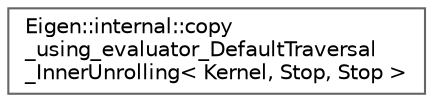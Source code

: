 digraph "Graphical Class Hierarchy"
{
 // LATEX_PDF_SIZE
  bgcolor="transparent";
  edge [fontname=Helvetica,fontsize=10,labelfontname=Helvetica,labelfontsize=10];
  node [fontname=Helvetica,fontsize=10,shape=box,height=0.2,width=0.4];
  rankdir="LR";
  Node0 [id="Node000000",label="Eigen::internal::copy\l_using_evaluator_DefaultTraversal\l_InnerUnrolling\< Kernel, Stop, Stop \>",height=0.2,width=0.4,color="grey40", fillcolor="white", style="filled",URL="$structEigen_1_1internal_1_1copy__using__evaluator__DefaultTraversal__InnerUnrolling_3_01Kernel_00_01Stop_00_01Stop_01_4.html",tooltip=" "];
}
